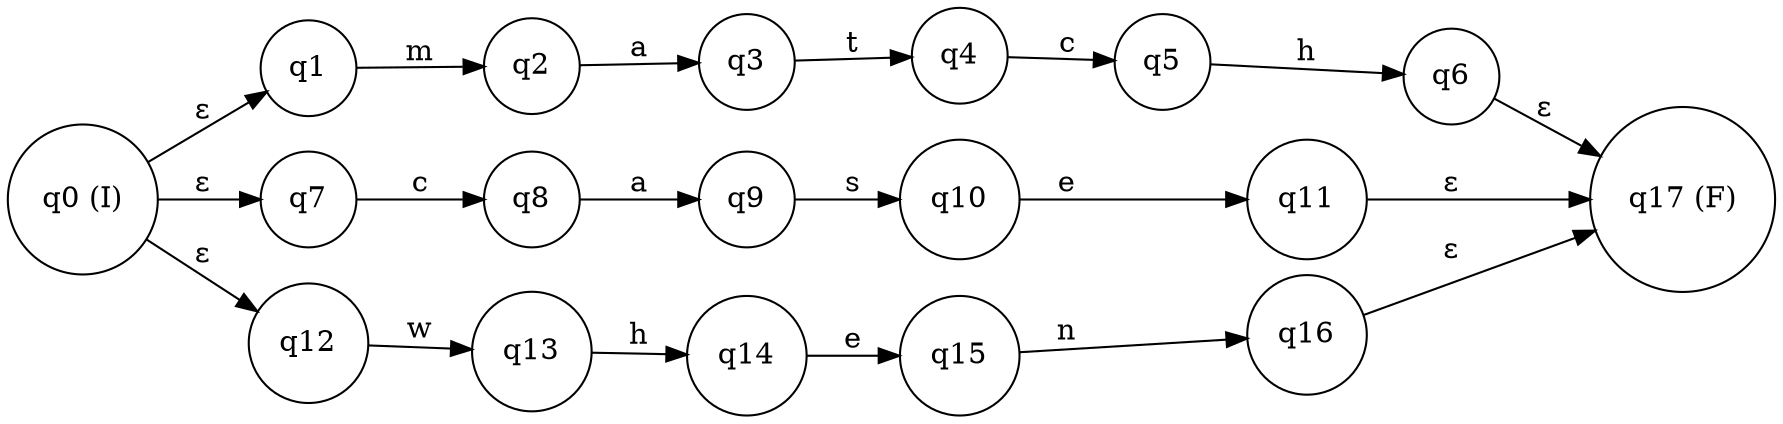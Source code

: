 digraph finite_state_machine {
rankdir=LR;
node [shape = circle];
q0 [label="q0 (I)"];
q1 [label="q1"];
q2 [label="q2"];
q3 [label="q3"];
q4 [label="q4"];
q5 [label="q5"];
q6 [label="q6"];
q7 [label="q7"];
q8 [label="q8"];
q9 [label="q9"];
q10 [label="q10"];
q11 [label="q11"];
q12 [label="q12"];
q13 [label="q13"];
q14 [label="q14"];
q15 [label="q15"];
q16 [label="q16"];
q17 [label="q17 (F)"];
q0 -> q1 [label="ε"];
q1 -> q2 [label="m"];
q2 -> q3 [label="a"];
q3 -> q4 [label="t"];
q4 -> q5 [label="c"];
q5 -> q6 [label="h"];
q0 -> q7 [label="ε"];
q7 -> q8 [label="c"];
q8 -> q9 [label="a"];
q9 -> q10 [label="s"];
q10 -> q11 [label="e"];
q0 -> q12 [label="ε"];
q12 -> q13 [label="w"];
q13 -> q14 [label="h"];
q14 -> q15 [label="e"];
q15 -> q16 [label="n"];
q6 -> q17 [label="ε"];
q11 -> q17 [label="ε"];
q16 -> q17 [label="ε"];
}